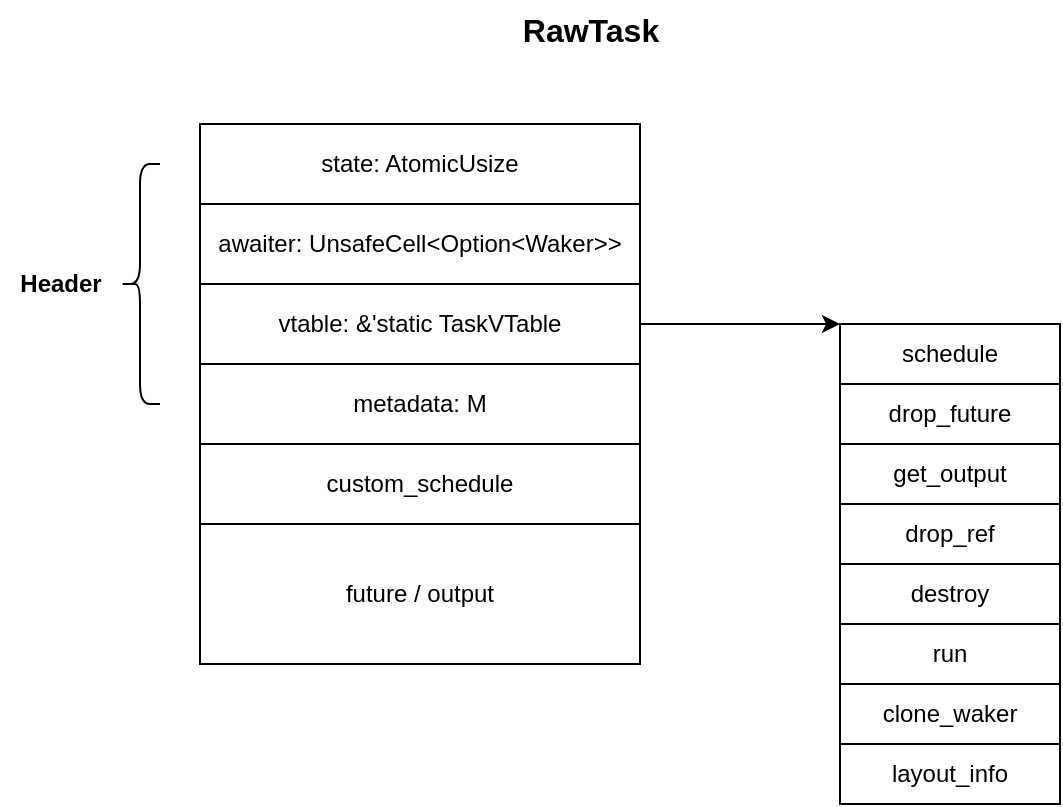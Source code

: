<mxfile version="24.2.5" type="device">
  <diagram name="第 1 页" id="D4-EVIukx-qc9enkXYYo">
    <mxGraphModel dx="2074" dy="1196" grid="1" gridSize="10" guides="1" tooltips="1" connect="1" arrows="1" fold="1" page="1" pageScale="1" pageWidth="827" pageHeight="1169" math="0" shadow="0">
      <root>
        <mxCell id="0" />
        <mxCell id="1" parent="0" />
        <mxCell id="c8BcG8YW7I5mC54LNEgf-1" value="state: AtomicUsize" style="rounded=0;whiteSpace=wrap;html=1;" vertex="1" parent="1">
          <mxGeometry x="290" y="390" width="220" height="40" as="geometry" />
        </mxCell>
        <mxCell id="c8BcG8YW7I5mC54LNEgf-2" value="awaiter: UnsafeCell&amp;lt;Option&amp;lt;Waker&amp;gt;&amp;gt;" style="rounded=0;whiteSpace=wrap;html=1;" vertex="1" parent="1">
          <mxGeometry x="290" y="430" width="220" height="40" as="geometry" />
        </mxCell>
        <mxCell id="c8BcG8YW7I5mC54LNEgf-4" value="vtable: &amp;amp;&#39;static TaskVTable" style="rounded=0;whiteSpace=wrap;html=1;" vertex="1" parent="1">
          <mxGeometry x="290" y="470" width="220" height="40" as="geometry" />
        </mxCell>
        <mxCell id="c8BcG8YW7I5mC54LNEgf-5" value="metadata: M" style="rounded=0;whiteSpace=wrap;html=1;" vertex="1" parent="1">
          <mxGeometry x="290" y="510" width="220" height="40" as="geometry" />
        </mxCell>
        <mxCell id="c8BcG8YW7I5mC54LNEgf-6" value="" style="shape=curlyBracket;whiteSpace=wrap;html=1;rounded=1;labelPosition=left;verticalLabelPosition=middle;align=right;verticalAlign=middle;" vertex="1" parent="1">
          <mxGeometry x="250" y="410" width="20" height="120" as="geometry" />
        </mxCell>
        <mxCell id="c8BcG8YW7I5mC54LNEgf-7" value="Header" style="text;html=1;align=center;verticalAlign=middle;resizable=0;points=[];autosize=1;strokeColor=none;fillColor=none;fontStyle=1" vertex="1" parent="1">
          <mxGeometry x="190" y="455" width="60" height="30" as="geometry" />
        </mxCell>
        <mxCell id="c8BcG8YW7I5mC54LNEgf-8" value="custom_schedule" style="rounded=0;whiteSpace=wrap;html=1;" vertex="1" parent="1">
          <mxGeometry x="290" y="550" width="220" height="40" as="geometry" />
        </mxCell>
        <mxCell id="c8BcG8YW7I5mC54LNEgf-9" value="future / output" style="rounded=0;whiteSpace=wrap;html=1;" vertex="1" parent="1">
          <mxGeometry x="290" y="590" width="220" height="70" as="geometry" />
        </mxCell>
        <mxCell id="c8BcG8YW7I5mC54LNEgf-10" value="schedule" style="rounded=0;whiteSpace=wrap;html=1;" vertex="1" parent="1">
          <mxGeometry x="610" y="490" width="110" height="30" as="geometry" />
        </mxCell>
        <mxCell id="c8BcG8YW7I5mC54LNEgf-11" value="" style="endArrow=classic;html=1;rounded=0;exitX=1;exitY=0.5;exitDx=0;exitDy=0;" edge="1" parent="1" source="c8BcG8YW7I5mC54LNEgf-4">
          <mxGeometry width="50" height="50" relative="1" as="geometry">
            <mxPoint x="560" y="510" as="sourcePoint" />
            <mxPoint x="610" y="490" as="targetPoint" />
          </mxGeometry>
        </mxCell>
        <mxCell id="c8BcG8YW7I5mC54LNEgf-13" value="drop_future" style="rounded=0;whiteSpace=wrap;html=1;" vertex="1" parent="1">
          <mxGeometry x="610" y="520" width="110" height="30" as="geometry" />
        </mxCell>
        <mxCell id="c8BcG8YW7I5mC54LNEgf-14" value="get_output" style="rounded=0;whiteSpace=wrap;html=1;" vertex="1" parent="1">
          <mxGeometry x="610" y="550" width="110" height="30" as="geometry" />
        </mxCell>
        <mxCell id="c8BcG8YW7I5mC54LNEgf-15" value="drop_ref" style="rounded=0;whiteSpace=wrap;html=1;" vertex="1" parent="1">
          <mxGeometry x="610" y="580" width="110" height="30" as="geometry" />
        </mxCell>
        <mxCell id="c8BcG8YW7I5mC54LNEgf-16" value="destroy" style="rounded=0;whiteSpace=wrap;html=1;" vertex="1" parent="1">
          <mxGeometry x="610" y="610" width="110" height="30" as="geometry" />
        </mxCell>
        <mxCell id="c8BcG8YW7I5mC54LNEgf-17" value="run" style="rounded=0;whiteSpace=wrap;html=1;" vertex="1" parent="1">
          <mxGeometry x="610" y="640" width="110" height="30" as="geometry" />
        </mxCell>
        <mxCell id="c8BcG8YW7I5mC54LNEgf-18" value="clone_waker" style="rounded=0;whiteSpace=wrap;html=1;" vertex="1" parent="1">
          <mxGeometry x="610" y="670" width="110" height="30" as="geometry" />
        </mxCell>
        <mxCell id="c8BcG8YW7I5mC54LNEgf-19" value="layout_info" style="rounded=0;whiteSpace=wrap;html=1;" vertex="1" parent="1">
          <mxGeometry x="610" y="700" width="110" height="30" as="geometry" />
        </mxCell>
        <mxCell id="c8BcG8YW7I5mC54LNEgf-20" value="RawTask" style="text;html=1;align=center;verticalAlign=middle;resizable=0;points=[];autosize=1;strokeColor=none;fillColor=none;fontStyle=1;fontSize=16;" vertex="1" parent="1">
          <mxGeometry x="440" y="328" width="90" height="30" as="geometry" />
        </mxCell>
      </root>
    </mxGraphModel>
  </diagram>
</mxfile>
